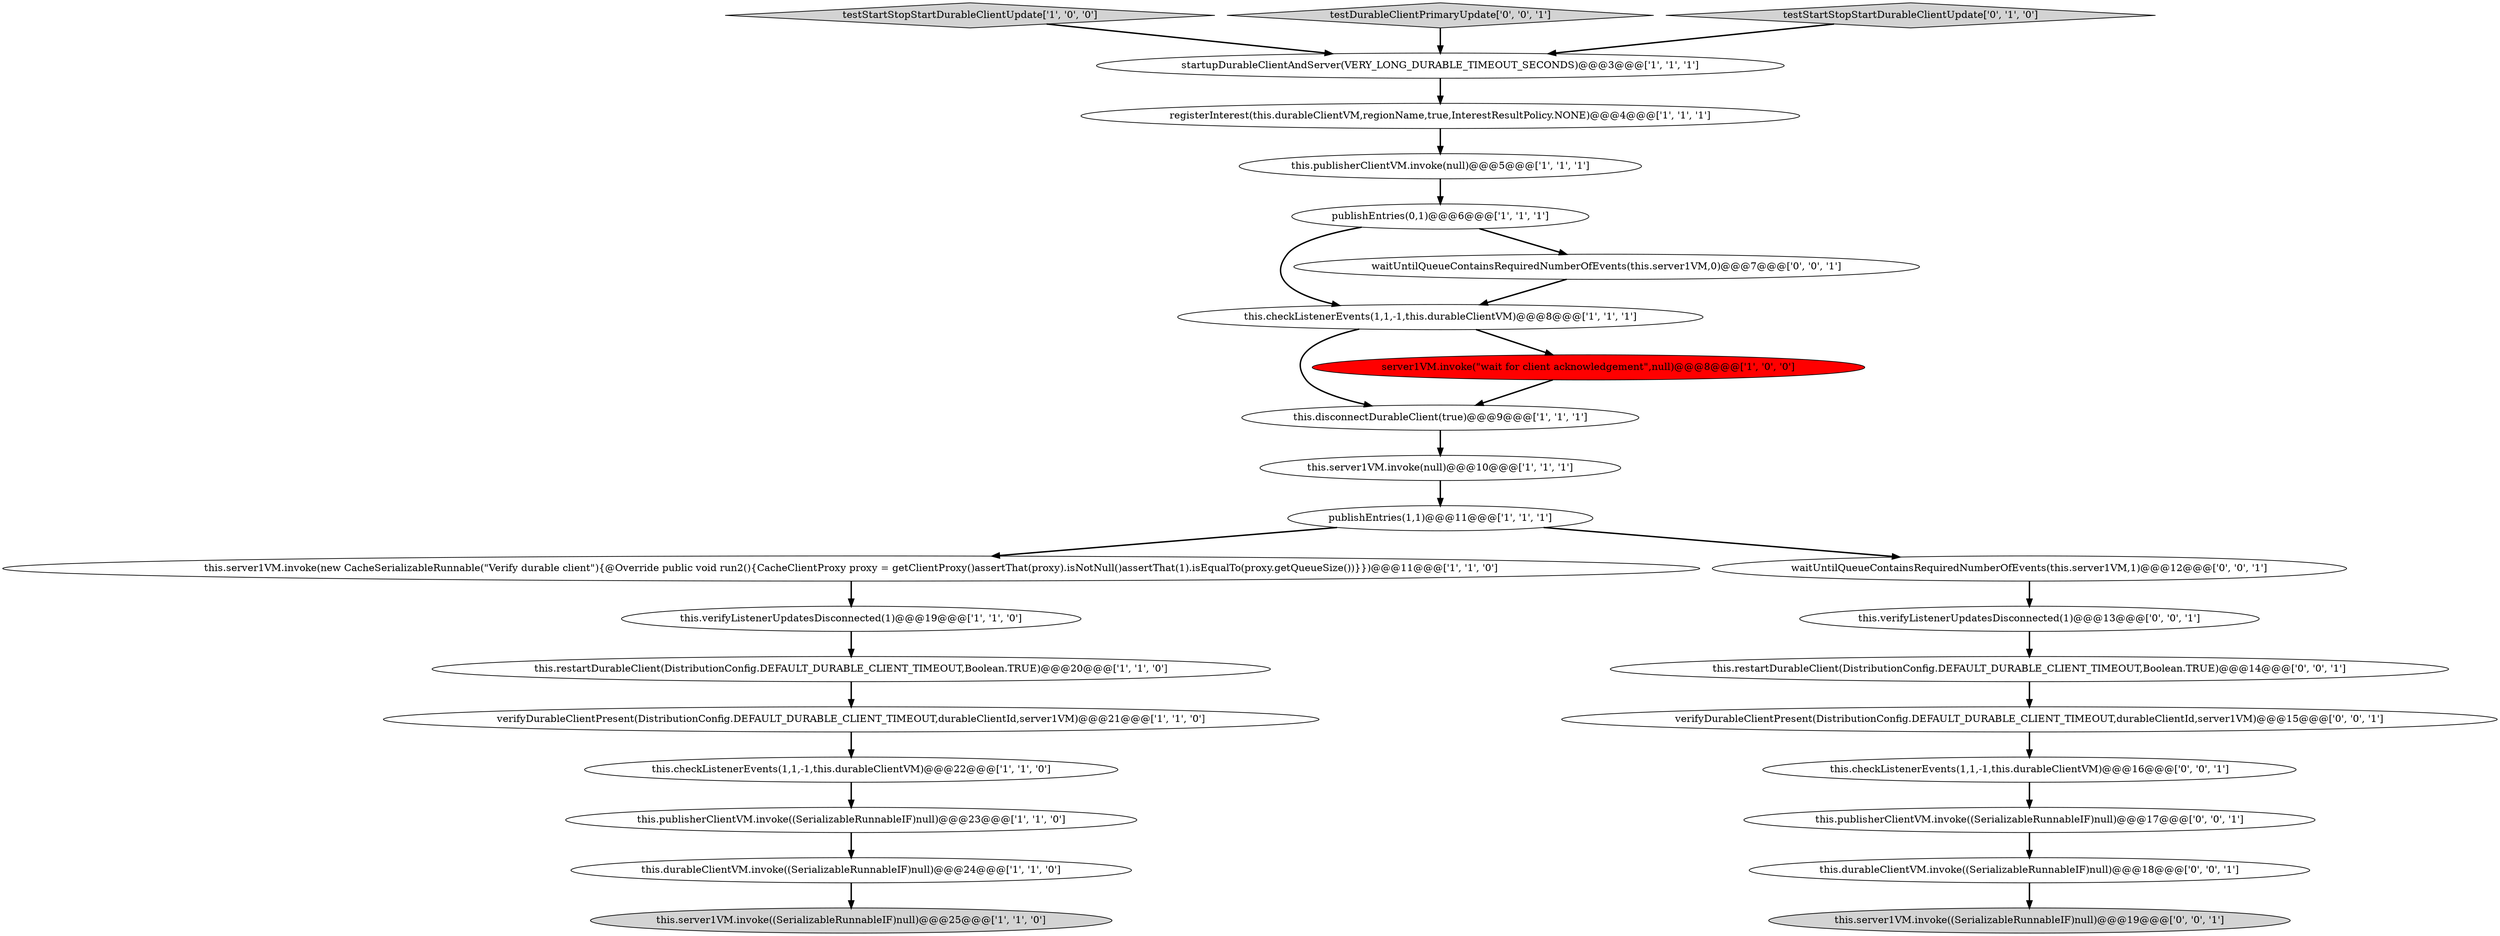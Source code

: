 digraph {
5 [style = filled, label = "testStartStopStartDurableClientUpdate['1', '0', '0']", fillcolor = lightgray, shape = diamond image = "AAA0AAABBB1BBB"];
9 [style = filled, label = "this.restartDurableClient(DistributionConfig.DEFAULT_DURABLE_CLIENT_TIMEOUT,Boolean.TRUE)@@@20@@@['1', '1', '0']", fillcolor = white, shape = ellipse image = "AAA0AAABBB1BBB"];
17 [style = filled, label = "this.checkListenerEvents(1,1,-1,this.durableClientVM)@@@8@@@['1', '1', '1']", fillcolor = white, shape = ellipse image = "AAA0AAABBB1BBB"];
21 [style = filled, label = "verifyDurableClientPresent(DistributionConfig.DEFAULT_DURABLE_CLIENT_TIMEOUT,durableClientId,server1VM)@@@15@@@['0', '0', '1']", fillcolor = white, shape = ellipse image = "AAA0AAABBB3BBB"];
22 [style = filled, label = "this.verifyListenerUpdatesDisconnected(1)@@@13@@@['0', '0', '1']", fillcolor = white, shape = ellipse image = "AAA0AAABBB3BBB"];
3 [style = filled, label = "publishEntries(1,1)@@@11@@@['1', '1', '1']", fillcolor = white, shape = ellipse image = "AAA0AAABBB1BBB"];
23 [style = filled, label = "this.server1VM.invoke((SerializableRunnableIF)null)@@@19@@@['0', '0', '1']", fillcolor = lightgray, shape = ellipse image = "AAA0AAABBB3BBB"];
25 [style = filled, label = "this.restartDurableClient(DistributionConfig.DEFAULT_DURABLE_CLIENT_TIMEOUT,Boolean.TRUE)@@@14@@@['0', '0', '1']", fillcolor = white, shape = ellipse image = "AAA0AAABBB3BBB"];
27 [style = filled, label = "testDurableClientPrimaryUpdate['0', '0', '1']", fillcolor = lightgray, shape = diamond image = "AAA0AAABBB3BBB"];
10 [style = filled, label = "verifyDurableClientPresent(DistributionConfig.DEFAULT_DURABLE_CLIENT_TIMEOUT,durableClientId,server1VM)@@@21@@@['1', '1', '0']", fillcolor = white, shape = ellipse image = "AAA0AAABBB1BBB"];
20 [style = filled, label = "waitUntilQueueContainsRequiredNumberOfEvents(this.server1VM,0)@@@7@@@['0', '0', '1']", fillcolor = white, shape = ellipse image = "AAA0AAABBB3BBB"];
4 [style = filled, label = "this.server1VM.invoke(new CacheSerializableRunnable(\"Verify durable client\"){@Override public void run2(){CacheClientProxy proxy = getClientProxy()assertThat(proxy).isNotNull()assertThat(1).isEqualTo(proxy.getQueueSize())}})@@@11@@@['1', '1', '0']", fillcolor = white, shape = ellipse image = "AAA0AAABBB1BBB"];
14 [style = filled, label = "startupDurableClientAndServer(VERY_LONG_DURABLE_TIMEOUT_SECONDS)@@@3@@@['1', '1', '1']", fillcolor = white, shape = ellipse image = "AAA0AAABBB1BBB"];
19 [style = filled, label = "this.durableClientVM.invoke((SerializableRunnableIF)null)@@@18@@@['0', '0', '1']", fillcolor = white, shape = ellipse image = "AAA0AAABBB3BBB"];
6 [style = filled, label = "this.disconnectDurableClient(true)@@@9@@@['1', '1', '1']", fillcolor = white, shape = ellipse image = "AAA0AAABBB1BBB"];
7 [style = filled, label = "this.durableClientVM.invoke((SerializableRunnableIF)null)@@@24@@@['1', '1', '0']", fillcolor = white, shape = ellipse image = "AAA0AAABBB1BBB"];
8 [style = filled, label = "this.server1VM.invoke(null)@@@10@@@['1', '1', '1']", fillcolor = white, shape = ellipse image = "AAA0AAABBB1BBB"];
26 [style = filled, label = "this.checkListenerEvents(1,1,-1,this.durableClientVM)@@@16@@@['0', '0', '1']", fillcolor = white, shape = ellipse image = "AAA0AAABBB3BBB"];
16 [style = filled, label = "this.publisherClientVM.invoke((SerializableRunnableIF)null)@@@23@@@['1', '1', '0']", fillcolor = white, shape = ellipse image = "AAA0AAABBB1BBB"];
0 [style = filled, label = "publishEntries(0,1)@@@6@@@['1', '1', '1']", fillcolor = white, shape = ellipse image = "AAA0AAABBB1BBB"];
24 [style = filled, label = "waitUntilQueueContainsRequiredNumberOfEvents(this.server1VM,1)@@@12@@@['0', '0', '1']", fillcolor = white, shape = ellipse image = "AAA0AAABBB3BBB"];
11 [style = filled, label = "this.verifyListenerUpdatesDisconnected(1)@@@19@@@['1', '1', '0']", fillcolor = white, shape = ellipse image = "AAA0AAABBB1BBB"];
1 [style = filled, label = "server1VM.invoke(\"wait for client acknowledgement\",null)@@@8@@@['1', '0', '0']", fillcolor = red, shape = ellipse image = "AAA1AAABBB1BBB"];
13 [style = filled, label = "this.server1VM.invoke((SerializableRunnableIF)null)@@@25@@@['1', '1', '0']", fillcolor = lightgray, shape = ellipse image = "AAA0AAABBB1BBB"];
2 [style = filled, label = "this.publisherClientVM.invoke(null)@@@5@@@['1', '1', '1']", fillcolor = white, shape = ellipse image = "AAA0AAABBB1BBB"];
12 [style = filled, label = "this.checkListenerEvents(1,1,-1,this.durableClientVM)@@@22@@@['1', '1', '0']", fillcolor = white, shape = ellipse image = "AAA0AAABBB1BBB"];
18 [style = filled, label = "testStartStopStartDurableClientUpdate['0', '1', '0']", fillcolor = lightgray, shape = diamond image = "AAA0AAABBB2BBB"];
28 [style = filled, label = "this.publisherClientVM.invoke((SerializableRunnableIF)null)@@@17@@@['0', '0', '1']", fillcolor = white, shape = ellipse image = "AAA0AAABBB3BBB"];
15 [style = filled, label = "registerInterest(this.durableClientVM,regionName,true,InterestResultPolicy.NONE)@@@4@@@['1', '1', '1']", fillcolor = white, shape = ellipse image = "AAA0AAABBB1BBB"];
7->13 [style = bold, label=""];
22->25 [style = bold, label=""];
15->2 [style = bold, label=""];
20->17 [style = bold, label=""];
17->1 [style = bold, label=""];
27->14 [style = bold, label=""];
3->24 [style = bold, label=""];
17->6 [style = bold, label=""];
0->17 [style = bold, label=""];
8->3 [style = bold, label=""];
16->7 [style = bold, label=""];
12->16 [style = bold, label=""];
9->10 [style = bold, label=""];
5->14 [style = bold, label=""];
11->9 [style = bold, label=""];
24->22 [style = bold, label=""];
3->4 [style = bold, label=""];
21->26 [style = bold, label=""];
2->0 [style = bold, label=""];
1->6 [style = bold, label=""];
10->12 [style = bold, label=""];
19->23 [style = bold, label=""];
6->8 [style = bold, label=""];
28->19 [style = bold, label=""];
0->20 [style = bold, label=""];
14->15 [style = bold, label=""];
26->28 [style = bold, label=""];
4->11 [style = bold, label=""];
18->14 [style = bold, label=""];
25->21 [style = bold, label=""];
}
